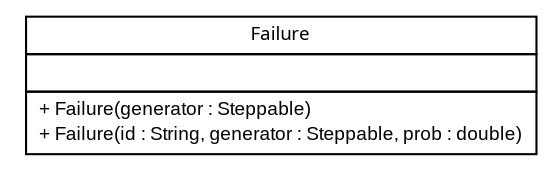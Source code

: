 #!/usr/local/bin/dot
#
# Class diagram 
# Generated by UMLGraph version 5.1 (http://www.umlgraph.org/)
#

digraph G {
	edge [fontname="arial",fontsize=10,labelfontname="arial",labelfontsize=10];
	node [fontname="arial",fontsize=10,shape=plaintext];
	nodesep=0.25;
	ranksep=0.5;
	// es.upm.dit.gsi.shanks.model.event.failiure.Failure
	c1595 [label=<<table title="es.upm.dit.gsi.shanks.model.event.failiure.Failure" border="0" cellborder="1" cellspacing="0" cellpadding="2" port="p" href="./Failure.html">
		<tr><td><table border="0" cellspacing="0" cellpadding="1">
<tr><td align="center" balign="center"><font face="ariali"> Failure </font></td></tr>
		</table></td></tr>
		<tr><td><table border="0" cellspacing="0" cellpadding="1">
<tr><td align="left" balign="left">  </td></tr>
		</table></td></tr>
		<tr><td><table border="0" cellspacing="0" cellpadding="1">
<tr><td align="left" balign="left"> + Failure(generator : Steppable) </td></tr>
<tr><td align="left" balign="left"> + Failure(id : String, generator : Steppable, prob : double) </td></tr>
		</table></td></tr>
		</table>>, fontname="arial", fontcolor="black", fontsize=9.0];
}

